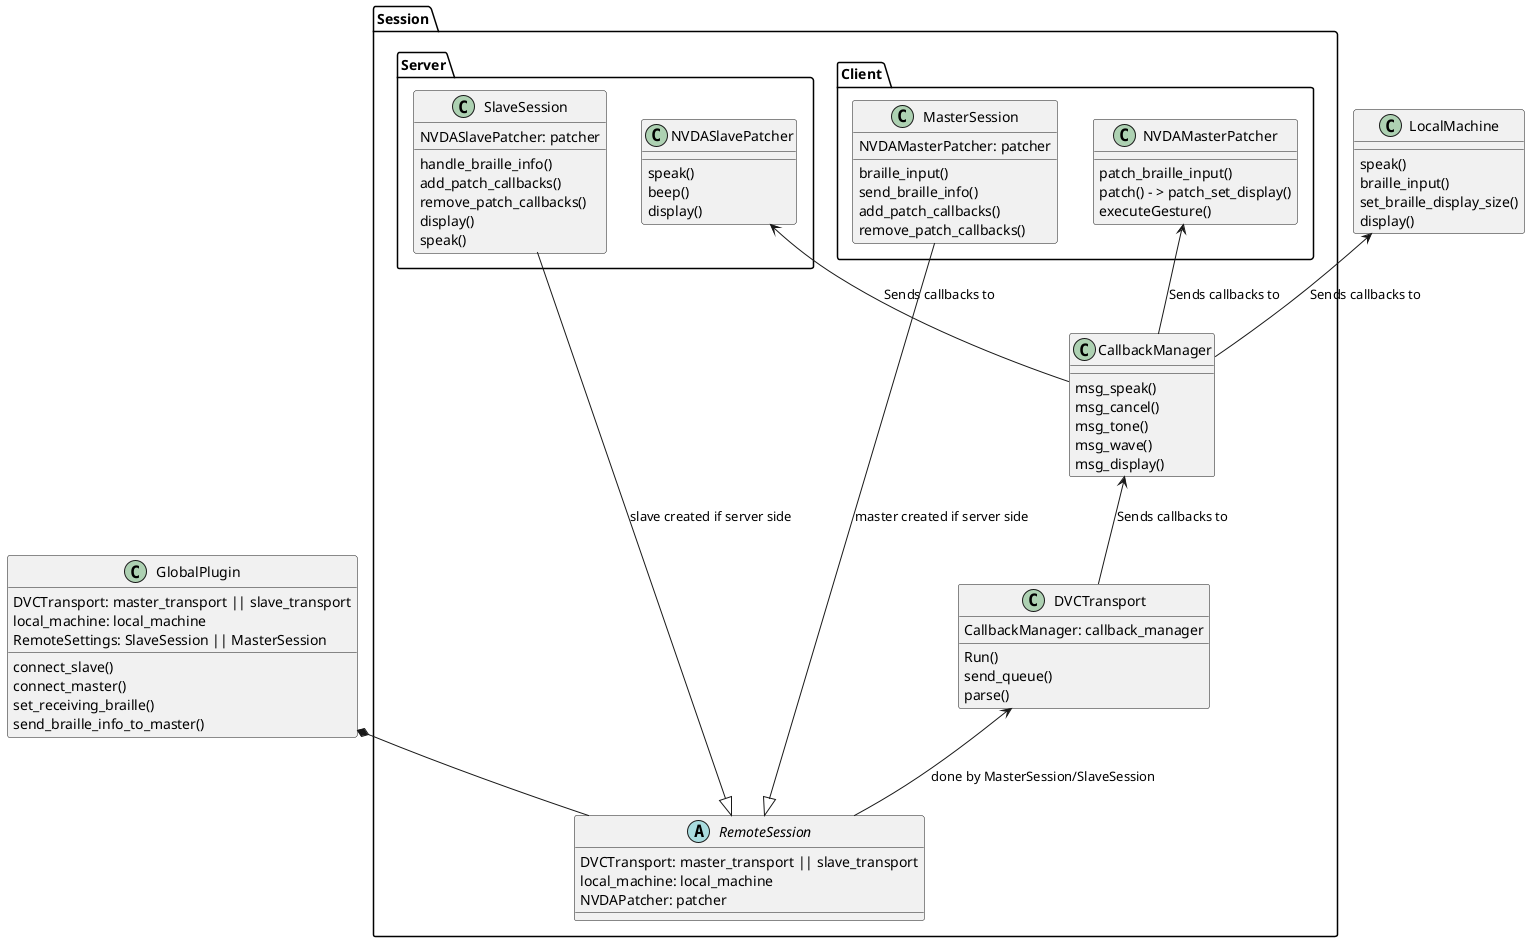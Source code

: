 @startuml Session Interaction Diagram
Session.DVCTransport <-- Session.RemoteSession : "done by MasterSession/SlaveSession"
GlobalPlugin *-- Session.RemoteSession
LocalMachine <-- Session.CallbackManager : "Sends callbacks to"
Session.Client.NVDAMasterPatcher <-- Session.CallbackManager : "Sends callbacks to"
Session.Server.NVDASlavePatcher <-- Session.CallbackManager : "Sends callbacks to"
Session.CallbackManager <-- Session.DVCTransport : "Sends callbacks to"
Session.RemoteSession <|-- Session.Client.MasterSession : "master created if server side"
Session.RemoteSession <|-- Session.Server.SlaveSession : "slave created if server side"

class GlobalPlugin{
    DVCTransport: master_transport || slave_transport
    local_machine: local_machine
    RemoteSettings: SlaveSession || MasterSession
    connect_slave()
    connect_master()
    set_receiving_braille()
    send_braille_info_to_master()
}

class Session.DVCTransport
{
    CallbackManager: callback_manager
    Run()
    send_queue()
    parse()
}

Abstract Session.RemoteSession{
    DVCTransport: master_transport || slave_transport
    local_machine: local_machine
    NVDAPatcher: patcher
}

class Session.Server.SlaveSession{
    NVDASlavePatcher: patcher
    handle_braille_info()
    add_patch_callbacks()
    remove_patch_callbacks()
    display()
    speak()
}

class Session.Client.MasterSession{
    NVDAMasterPatcher: patcher
    braille_input()
    send_braille_info()
    add_patch_callbacks()
    remove_patch_callbacks()
}

class LocalMachine{
    speak()
    braille_input()
    set_braille_display_size()
    display()
}

class Session.Client.NVDAMasterPatcher{
    patch_braille_input()
    patch() - > patch_set_display()
    executeGesture()
}

class Session.Server.NVDASlavePatcher{
    speak()
    beep()
    display()
}

class Session.CallbackManager{
    msg_speak()
    msg_cancel()
    msg_tone()
    msg_wave()
    msg_display()
}
@enduml